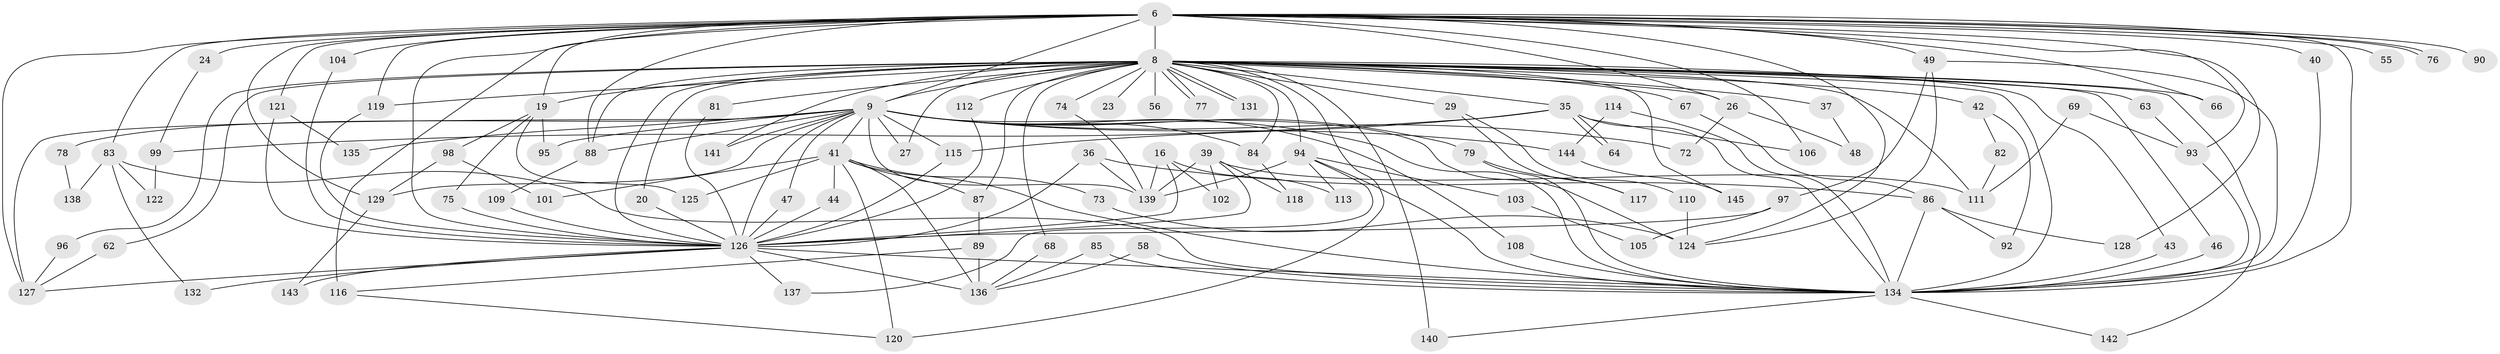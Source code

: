 // original degree distribution, {29: 0.006896551724137931, 21: 0.006896551724137931, 20: 0.013793103448275862, 31: 0.006896551724137931, 23: 0.006896551724137931, 25: 0.006896551724137931, 34: 0.006896551724137931, 24: 0.006896551724137931, 22: 0.006896551724137931, 11: 0.006896551724137931, 3: 0.23448275862068965, 7: 0.020689655172413793, 4: 0.05517241379310345, 2: 0.5379310344827586, 5: 0.04827586206896552, 6: 0.027586206896551724}
// Generated by graph-tools (version 1.1) at 2025/47/03/04/25 21:47:42]
// undirected, 101 vertices, 197 edges
graph export_dot {
graph [start="1"]
  node [color=gray90,style=filled];
  6 [super="+1"];
  8 [super="+4"];
  9 [super="+5"];
  16;
  19 [super="+17"];
  20;
  23;
  24;
  26;
  27;
  29;
  35 [super="+28"];
  36;
  37;
  39;
  40;
  41 [super="+11+30"];
  42;
  43;
  44;
  46;
  47;
  48;
  49 [super="+18+38"];
  55;
  56;
  58;
  62;
  63;
  64;
  66;
  67;
  68;
  69;
  72;
  73;
  74;
  75;
  76;
  77;
  78;
  79;
  81;
  82;
  83;
  84;
  85;
  86 [super="+53"];
  87;
  88 [super="+65"];
  89;
  90;
  92;
  93 [super="+22"];
  94 [super="+33"];
  95;
  96;
  97 [super="+13"];
  98;
  99;
  101;
  102;
  103;
  104;
  105;
  106;
  108;
  109;
  110;
  111 [super="+54"];
  112;
  113;
  114;
  115 [super="+57"];
  116 [super="+80"];
  117;
  118;
  119 [super="+32+107"];
  120 [super="+45"];
  121 [super="+59"];
  122;
  124 [super="+60"];
  125;
  126 [super="+70+91"];
  127 [super="+34+61"];
  128;
  129 [super="+15"];
  131;
  132;
  134 [super="+71+130"];
  135;
  136 [super="+133"];
  137;
  138;
  139 [super="+14+52"];
  140 [super="+123"];
  141;
  142;
  143;
  144;
  145;
  6 -- 8 [weight=4];
  6 -- 9 [weight=4];
  6 -- 24 [weight=2];
  6 -- 26;
  6 -- 76;
  6 -- 76;
  6 -- 83;
  6 -- 93 [weight=2];
  6 -- 106;
  6 -- 116 [weight=3];
  6 -- 128;
  6 -- 66;
  6 -- 90;
  6 -- 40;
  6 -- 104;
  6 -- 55;
  6 -- 129;
  6 -- 19;
  6 -- 88;
  6 -- 49 [weight=3];
  6 -- 127 [weight=2];
  6 -- 119;
  6 -- 121;
  6 -- 126 [weight=5];
  6 -- 124;
  6 -- 134 [weight=7];
  8 -- 9 [weight=4];
  8 -- 23 [weight=2];
  8 -- 26;
  8 -- 27;
  8 -- 29 [weight=2];
  8 -- 42 [weight=2];
  8 -- 46;
  8 -- 56 [weight=2];
  8 -- 62;
  8 -- 68;
  8 -- 77;
  8 -- 77;
  8 -- 84;
  8 -- 87;
  8 -- 96;
  8 -- 131;
  8 -- 131;
  8 -- 140 [weight=2];
  8 -- 141;
  8 -- 142;
  8 -- 145;
  8 -- 66;
  8 -- 67;
  8 -- 74;
  8 -- 81;
  8 -- 19 [weight=2];
  8 -- 20;
  8 -- 88 [weight=2];
  8 -- 37;
  8 -- 43;
  8 -- 112;
  8 -- 63;
  8 -- 111;
  8 -- 35;
  8 -- 94;
  8 -- 119 [weight=2];
  8 -- 120;
  8 -- 126 [weight=5];
  8 -- 134 [weight=5];
  9 -- 47;
  9 -- 72;
  9 -- 78 [weight=2];
  9 -- 84;
  9 -- 108;
  9 -- 129 [weight=2];
  9 -- 139 [weight=4];
  9 -- 135;
  9 -- 141;
  9 -- 144;
  9 -- 79;
  9 -- 27;
  9 -- 95;
  9 -- 41 [weight=3];
  9 -- 88;
  9 -- 127 [weight=2];
  9 -- 115;
  9 -- 126 [weight=5];
  9 -- 124;
  9 -- 134 [weight=6];
  16 -- 102;
  16 -- 113;
  16 -- 139;
  16 -- 126;
  19 -- 98;
  19 -- 75;
  19 -- 125;
  19 -- 95;
  20 -- 126;
  24 -- 99;
  26 -- 48;
  26 -- 72;
  29 -- 110;
  29 -- 117;
  35 -- 64;
  35 -- 64;
  35 -- 106;
  35 -- 115;
  35 -- 99;
  35 -- 134 [weight=2];
  36 -- 139;
  36 -- 86;
  36 -- 126;
  37 -- 48;
  39 -- 102;
  39 -- 111 [weight=2];
  39 -- 118;
  39 -- 139;
  39 -- 126;
  40 -- 134;
  41 -- 101;
  41 -- 136 [weight=2];
  41 -- 73;
  41 -- 44;
  41 -- 87;
  41 -- 125;
  41 -- 120;
  41 -- 134;
  42 -- 82;
  42 -- 92;
  43 -- 134;
  44 -- 126;
  46 -- 134;
  47 -- 126;
  49 -- 124;
  49 -- 97;
  49 -- 134;
  58 -- 136;
  58 -- 134;
  62 -- 127;
  63 -- 93;
  67 -- 86;
  68 -- 136;
  69 -- 93;
  69 -- 111;
  73 -- 124;
  74 -- 139;
  75 -- 126;
  78 -- 138;
  79 -- 117;
  79 -- 134;
  81 -- 126;
  82 -- 111;
  83 -- 122;
  83 -- 132;
  83 -- 138;
  83 -- 134;
  84 -- 118;
  85 -- 136;
  85 -- 134;
  86 -- 128;
  86 -- 92;
  86 -- 134 [weight=2];
  87 -- 89;
  88 -- 109;
  89 -- 116;
  89 -- 136;
  93 -- 134;
  94 -- 139;
  94 -- 113;
  94 -- 103;
  94 -- 137;
  94 -- 134;
  96 -- 127;
  97 -- 105;
  97 -- 126;
  98 -- 101;
  98 -- 129;
  99 -- 122;
  103 -- 105;
  104 -- 126;
  108 -- 134;
  109 -- 126;
  110 -- 124;
  112 -- 126;
  114 -- 144;
  114 -- 134 [weight=2];
  115 -- 126;
  116 -- 120;
  119 -- 126;
  121 -- 135;
  121 -- 126;
  126 -- 132;
  126 -- 137;
  126 -- 136;
  126 -- 143;
  126 -- 127;
  126 -- 134 [weight=5];
  129 -- 143;
  134 -- 140;
  134 -- 142;
  144 -- 145;
}
